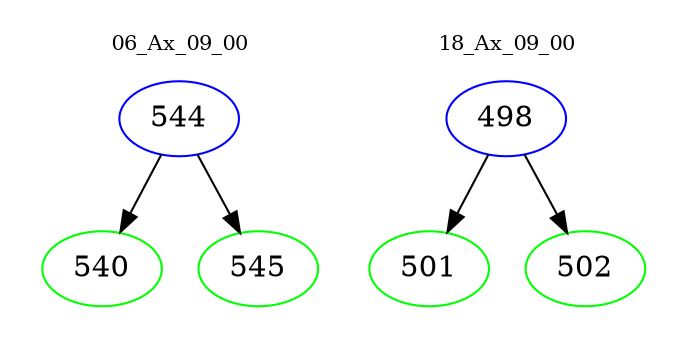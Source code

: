 digraph{
subgraph cluster_0 {
color = white
label = "06_Ax_09_00";
fontsize=10;
T0_544 [label="544", color="blue"]
T0_544 -> T0_540 [color="black"]
T0_540 [label="540", color="green"]
T0_544 -> T0_545 [color="black"]
T0_545 [label="545", color="green"]
}
subgraph cluster_1 {
color = white
label = "18_Ax_09_00";
fontsize=10;
T1_498 [label="498", color="blue"]
T1_498 -> T1_501 [color="black"]
T1_501 [label="501", color="green"]
T1_498 -> T1_502 [color="black"]
T1_502 [label="502", color="green"]
}
}
